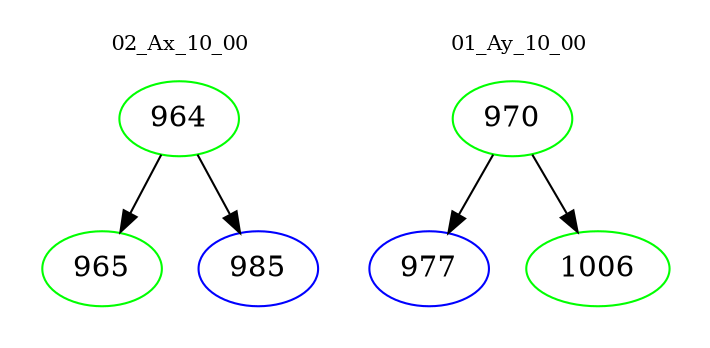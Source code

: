 digraph{
subgraph cluster_0 {
color = white
label = "02_Ax_10_00";
fontsize=10;
T0_964 [label="964", color="green"]
T0_964 -> T0_965 [color="black"]
T0_965 [label="965", color="green"]
T0_964 -> T0_985 [color="black"]
T0_985 [label="985", color="blue"]
}
subgraph cluster_1 {
color = white
label = "01_Ay_10_00";
fontsize=10;
T1_970 [label="970", color="green"]
T1_970 -> T1_977 [color="black"]
T1_977 [label="977", color="blue"]
T1_970 -> T1_1006 [color="black"]
T1_1006 [label="1006", color="green"]
}
}
